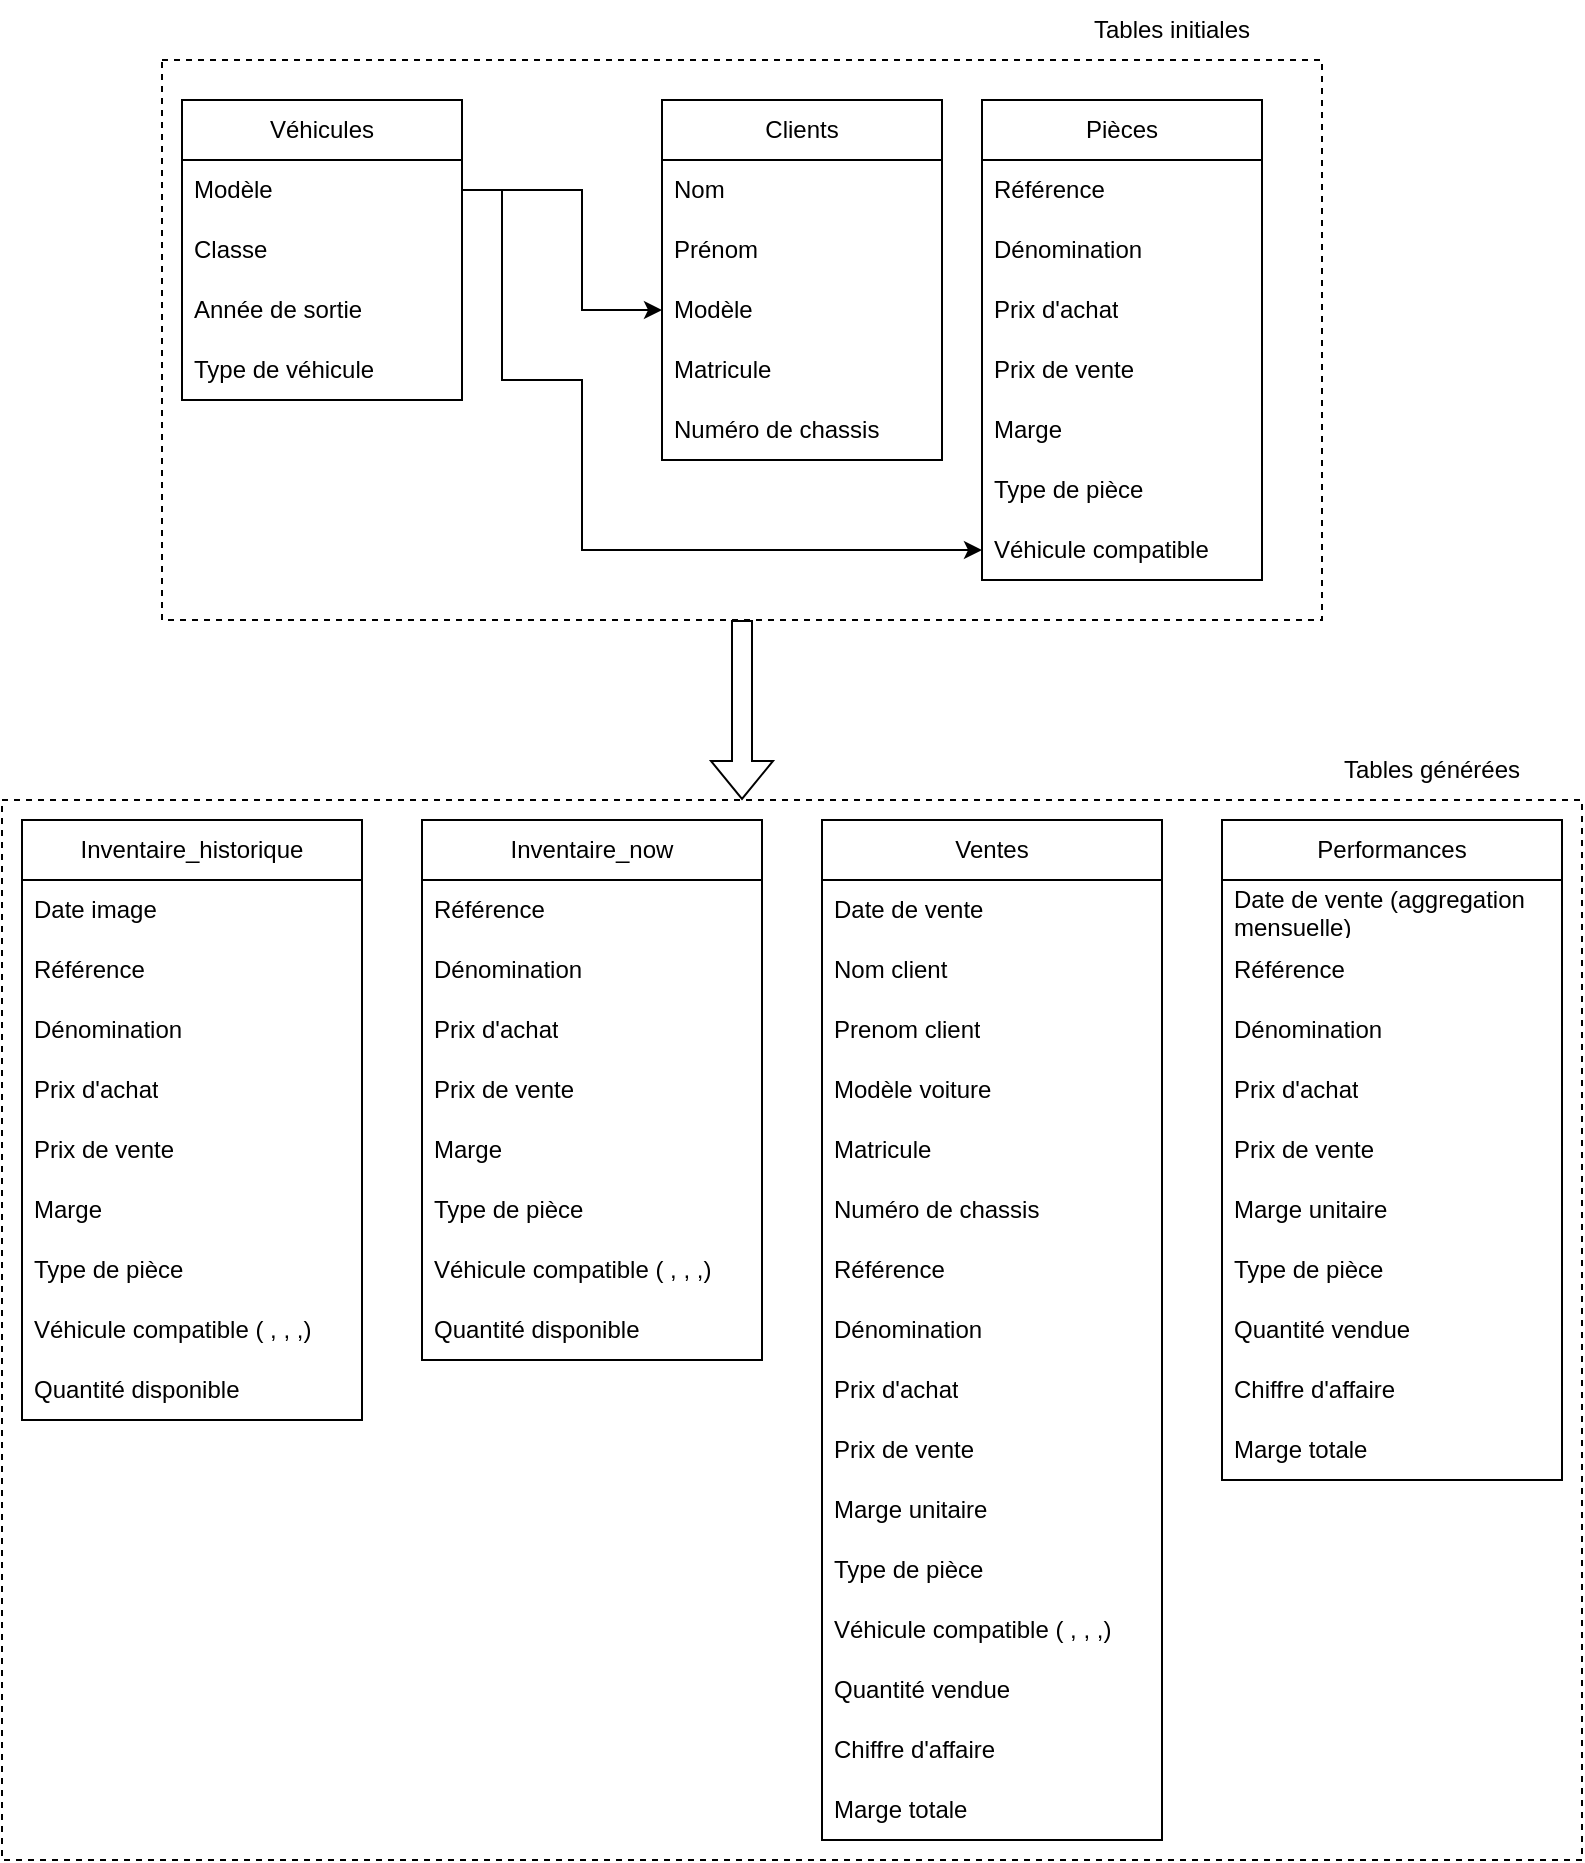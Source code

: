<mxfile version="21.1.2" type="device">
  <diagram id="C5RBs43oDa-KdzZeNtuy" name="Page-1">
    <mxGraphModel dx="1580" dy="887" grid="1" gridSize="10" guides="1" tooltips="1" connect="1" arrows="1" fold="1" page="1" pageScale="1" pageWidth="827" pageHeight="1169" math="0" shadow="0">
      <root>
        <mxCell id="WIyWlLk6GJQsqaUBKTNV-0" />
        <mxCell id="WIyWlLk6GJQsqaUBKTNV-1" parent="WIyWlLk6GJQsqaUBKTNV-0" />
        <mxCell id="_iFvjgj4UUoEMvlHP3eY-23" value="" style="rounded=0;whiteSpace=wrap;html=1;fillColor=none;dashed=1;" vertex="1" parent="WIyWlLk6GJQsqaUBKTNV-1">
          <mxGeometry x="30" y="470" width="790" height="530" as="geometry" />
        </mxCell>
        <mxCell id="_iFvjgj4UUoEMvlHP3eY-0" value="Véhicules" style="swimlane;fontStyle=0;childLayout=stackLayout;horizontal=1;startSize=30;horizontalStack=0;resizeParent=1;resizeParentMax=0;resizeLast=0;collapsible=1;marginBottom=0;whiteSpace=wrap;html=1;" vertex="1" parent="WIyWlLk6GJQsqaUBKTNV-1">
          <mxGeometry x="120" y="120" width="140" height="150" as="geometry" />
        </mxCell>
        <mxCell id="_iFvjgj4UUoEMvlHP3eY-1" value="Modèle" style="text;strokeColor=none;fillColor=none;align=left;verticalAlign=middle;spacingLeft=4;spacingRight=4;overflow=hidden;points=[[0,0.5],[1,0.5]];portConstraint=eastwest;rotatable=0;whiteSpace=wrap;html=1;" vertex="1" parent="_iFvjgj4UUoEMvlHP3eY-0">
          <mxGeometry y="30" width="140" height="30" as="geometry" />
        </mxCell>
        <mxCell id="_iFvjgj4UUoEMvlHP3eY-2" value="Classe" style="text;strokeColor=none;fillColor=none;align=left;verticalAlign=middle;spacingLeft=4;spacingRight=4;overflow=hidden;points=[[0,0.5],[1,0.5]];portConstraint=eastwest;rotatable=0;whiteSpace=wrap;html=1;" vertex="1" parent="_iFvjgj4UUoEMvlHP3eY-0">
          <mxGeometry y="60" width="140" height="30" as="geometry" />
        </mxCell>
        <mxCell id="_iFvjgj4UUoEMvlHP3eY-3" value="Année de sortie" style="text;strokeColor=none;fillColor=none;align=left;verticalAlign=middle;spacingLeft=4;spacingRight=4;overflow=hidden;points=[[0,0.5],[1,0.5]];portConstraint=eastwest;rotatable=0;whiteSpace=wrap;html=1;" vertex="1" parent="_iFvjgj4UUoEMvlHP3eY-0">
          <mxGeometry y="90" width="140" height="30" as="geometry" />
        </mxCell>
        <mxCell id="_iFvjgj4UUoEMvlHP3eY-4" value="Type de véhicule" style="text;strokeColor=none;fillColor=none;align=left;verticalAlign=middle;spacingLeft=4;spacingRight=4;overflow=hidden;points=[[0,0.5],[1,0.5]];portConstraint=eastwest;rotatable=0;whiteSpace=wrap;html=1;" vertex="1" parent="_iFvjgj4UUoEMvlHP3eY-0">
          <mxGeometry y="120" width="140" height="30" as="geometry" />
        </mxCell>
        <mxCell id="_iFvjgj4UUoEMvlHP3eY-5" value="Clients" style="swimlane;fontStyle=0;childLayout=stackLayout;horizontal=1;startSize=30;horizontalStack=0;resizeParent=1;resizeParentMax=0;resizeLast=0;collapsible=1;marginBottom=0;whiteSpace=wrap;html=1;" vertex="1" parent="WIyWlLk6GJQsqaUBKTNV-1">
          <mxGeometry x="360" y="120" width="140" height="180" as="geometry" />
        </mxCell>
        <mxCell id="_iFvjgj4UUoEMvlHP3eY-6" value="Nom" style="text;strokeColor=none;fillColor=none;align=left;verticalAlign=middle;spacingLeft=4;spacingRight=4;overflow=hidden;points=[[0,0.5],[1,0.5]];portConstraint=eastwest;rotatable=0;whiteSpace=wrap;html=1;" vertex="1" parent="_iFvjgj4UUoEMvlHP3eY-5">
          <mxGeometry y="30" width="140" height="30" as="geometry" />
        </mxCell>
        <mxCell id="_iFvjgj4UUoEMvlHP3eY-7" value="Prénom" style="text;strokeColor=none;fillColor=none;align=left;verticalAlign=middle;spacingLeft=4;spacingRight=4;overflow=hidden;points=[[0,0.5],[1,0.5]];portConstraint=eastwest;rotatable=0;whiteSpace=wrap;html=1;" vertex="1" parent="_iFvjgj4UUoEMvlHP3eY-5">
          <mxGeometry y="60" width="140" height="30" as="geometry" />
        </mxCell>
        <mxCell id="_iFvjgj4UUoEMvlHP3eY-8" value="Modèle" style="text;strokeColor=none;fillColor=none;align=left;verticalAlign=middle;spacingLeft=4;spacingRight=4;overflow=hidden;points=[[0,0.5],[1,0.5]];portConstraint=eastwest;rotatable=0;whiteSpace=wrap;html=1;" vertex="1" parent="_iFvjgj4UUoEMvlHP3eY-5">
          <mxGeometry y="90" width="140" height="30" as="geometry" />
        </mxCell>
        <mxCell id="_iFvjgj4UUoEMvlHP3eY-9" value="Matricule" style="text;strokeColor=none;fillColor=none;align=left;verticalAlign=middle;spacingLeft=4;spacingRight=4;overflow=hidden;points=[[0,0.5],[1,0.5]];portConstraint=eastwest;rotatable=0;whiteSpace=wrap;html=1;" vertex="1" parent="_iFvjgj4UUoEMvlHP3eY-5">
          <mxGeometry y="120" width="140" height="30" as="geometry" />
        </mxCell>
        <mxCell id="_iFvjgj4UUoEMvlHP3eY-11" value="Numéro de chassis" style="text;strokeColor=none;fillColor=none;align=left;verticalAlign=middle;spacingLeft=4;spacingRight=4;overflow=hidden;points=[[0,0.5],[1,0.5]];portConstraint=eastwest;rotatable=0;whiteSpace=wrap;html=1;" vertex="1" parent="_iFvjgj4UUoEMvlHP3eY-5">
          <mxGeometry y="150" width="140" height="30" as="geometry" />
        </mxCell>
        <mxCell id="_iFvjgj4UUoEMvlHP3eY-10" value="" style="endArrow=classic;html=1;rounded=0;exitX=1;exitY=0.5;exitDx=0;exitDy=0;entryX=0;entryY=0.5;entryDx=0;entryDy=0;" edge="1" parent="WIyWlLk6GJQsqaUBKTNV-1" source="_iFvjgj4UUoEMvlHP3eY-1" target="_iFvjgj4UUoEMvlHP3eY-8">
          <mxGeometry width="50" height="50" relative="1" as="geometry">
            <mxPoint x="260" y="300" as="sourcePoint" />
            <mxPoint x="310" y="250" as="targetPoint" />
            <Array as="points">
              <mxPoint x="320" y="165" />
              <mxPoint x="320" y="225" />
            </Array>
          </mxGeometry>
        </mxCell>
        <mxCell id="_iFvjgj4UUoEMvlHP3eY-12" value="Pièces" style="swimlane;fontStyle=0;childLayout=stackLayout;horizontal=1;startSize=30;horizontalStack=0;resizeParent=1;resizeParentMax=0;resizeLast=0;collapsible=1;marginBottom=0;whiteSpace=wrap;html=1;" vertex="1" parent="WIyWlLk6GJQsqaUBKTNV-1">
          <mxGeometry x="520" y="120" width="140" height="240" as="geometry" />
        </mxCell>
        <mxCell id="_iFvjgj4UUoEMvlHP3eY-13" value="Référence" style="text;strokeColor=none;fillColor=none;align=left;verticalAlign=middle;spacingLeft=4;spacingRight=4;overflow=hidden;points=[[0,0.5],[1,0.5]];portConstraint=eastwest;rotatable=0;whiteSpace=wrap;html=1;" vertex="1" parent="_iFvjgj4UUoEMvlHP3eY-12">
          <mxGeometry y="30" width="140" height="30" as="geometry" />
        </mxCell>
        <mxCell id="_iFvjgj4UUoEMvlHP3eY-14" value="Dénomination" style="text;strokeColor=none;fillColor=none;align=left;verticalAlign=middle;spacingLeft=4;spacingRight=4;overflow=hidden;points=[[0,0.5],[1,0.5]];portConstraint=eastwest;rotatable=0;whiteSpace=wrap;html=1;" vertex="1" parent="_iFvjgj4UUoEMvlHP3eY-12">
          <mxGeometry y="60" width="140" height="30" as="geometry" />
        </mxCell>
        <mxCell id="_iFvjgj4UUoEMvlHP3eY-15" value="Prix d&#39;achat" style="text;strokeColor=none;fillColor=none;align=left;verticalAlign=middle;spacingLeft=4;spacingRight=4;overflow=hidden;points=[[0,0.5],[1,0.5]];portConstraint=eastwest;rotatable=0;whiteSpace=wrap;html=1;" vertex="1" parent="_iFvjgj4UUoEMvlHP3eY-12">
          <mxGeometry y="90" width="140" height="30" as="geometry" />
        </mxCell>
        <mxCell id="_iFvjgj4UUoEMvlHP3eY-16" value="Prix de vente" style="text;strokeColor=none;fillColor=none;align=left;verticalAlign=middle;spacingLeft=4;spacingRight=4;overflow=hidden;points=[[0,0.5],[1,0.5]];portConstraint=eastwest;rotatable=0;whiteSpace=wrap;html=1;" vertex="1" parent="_iFvjgj4UUoEMvlHP3eY-12">
          <mxGeometry y="120" width="140" height="30" as="geometry" />
        </mxCell>
        <mxCell id="_iFvjgj4UUoEMvlHP3eY-17" value="Marge" style="text;strokeColor=none;fillColor=none;align=left;verticalAlign=middle;spacingLeft=4;spacingRight=4;overflow=hidden;points=[[0,0.5],[1,0.5]];portConstraint=eastwest;rotatable=0;whiteSpace=wrap;html=1;" vertex="1" parent="_iFvjgj4UUoEMvlHP3eY-12">
          <mxGeometry y="150" width="140" height="30" as="geometry" />
        </mxCell>
        <mxCell id="_iFvjgj4UUoEMvlHP3eY-19" value="Type de pièce" style="text;strokeColor=none;fillColor=none;align=left;verticalAlign=middle;spacingLeft=4;spacingRight=4;overflow=hidden;points=[[0,0.5],[1,0.5]];portConstraint=eastwest;rotatable=0;whiteSpace=wrap;html=1;" vertex="1" parent="_iFvjgj4UUoEMvlHP3eY-12">
          <mxGeometry y="180" width="140" height="30" as="geometry" />
        </mxCell>
        <mxCell id="_iFvjgj4UUoEMvlHP3eY-20" value="Véhicule compatible" style="text;strokeColor=none;fillColor=none;align=left;verticalAlign=middle;spacingLeft=4;spacingRight=4;overflow=hidden;points=[[0,0.5],[1,0.5]];portConstraint=eastwest;rotatable=0;whiteSpace=wrap;html=1;" vertex="1" parent="_iFvjgj4UUoEMvlHP3eY-12">
          <mxGeometry y="210" width="140" height="30" as="geometry" />
        </mxCell>
        <mxCell id="_iFvjgj4UUoEMvlHP3eY-21" value="" style="endArrow=classic;html=1;rounded=0;exitX=1;exitY=0.5;exitDx=0;exitDy=0;entryX=0;entryY=0.5;entryDx=0;entryDy=0;" edge="1" parent="WIyWlLk6GJQsqaUBKTNV-1" source="_iFvjgj4UUoEMvlHP3eY-1" target="_iFvjgj4UUoEMvlHP3eY-20">
          <mxGeometry width="50" height="50" relative="1" as="geometry">
            <mxPoint x="320" y="230" as="sourcePoint" />
            <mxPoint x="520" y="380" as="targetPoint" />
            <Array as="points">
              <mxPoint x="280" y="165" />
              <mxPoint x="280" y="260" />
              <mxPoint x="320" y="260" />
              <mxPoint x="320" y="345" />
            </Array>
          </mxGeometry>
        </mxCell>
        <mxCell id="_iFvjgj4UUoEMvlHP3eY-24" value="Tables générées" style="text;html=1;strokeColor=none;fillColor=none;align=center;verticalAlign=middle;whiteSpace=wrap;rounded=0;" vertex="1" parent="WIyWlLk6GJQsqaUBKTNV-1">
          <mxGeometry x="670" y="440" width="150" height="30" as="geometry" />
        </mxCell>
        <mxCell id="_iFvjgj4UUoEMvlHP3eY-25" value="Inventaire_now" style="swimlane;fontStyle=0;childLayout=stackLayout;horizontal=1;startSize=30;horizontalStack=0;resizeParent=1;resizeParentMax=0;resizeLast=0;collapsible=1;marginBottom=0;whiteSpace=wrap;html=1;" vertex="1" parent="WIyWlLk6GJQsqaUBKTNV-1">
          <mxGeometry x="240" y="480" width="170" height="270" as="geometry" />
        </mxCell>
        <mxCell id="_iFvjgj4UUoEMvlHP3eY-26" value="Référence" style="text;strokeColor=none;fillColor=none;align=left;verticalAlign=middle;spacingLeft=4;spacingRight=4;overflow=hidden;points=[[0,0.5],[1,0.5]];portConstraint=eastwest;rotatable=0;whiteSpace=wrap;html=1;" vertex="1" parent="_iFvjgj4UUoEMvlHP3eY-25">
          <mxGeometry y="30" width="170" height="30" as="geometry" />
        </mxCell>
        <mxCell id="_iFvjgj4UUoEMvlHP3eY-27" value="Dénomination" style="text;strokeColor=none;fillColor=none;align=left;verticalAlign=middle;spacingLeft=4;spacingRight=4;overflow=hidden;points=[[0,0.5],[1,0.5]];portConstraint=eastwest;rotatable=0;whiteSpace=wrap;html=1;" vertex="1" parent="_iFvjgj4UUoEMvlHP3eY-25">
          <mxGeometry y="60" width="170" height="30" as="geometry" />
        </mxCell>
        <mxCell id="_iFvjgj4UUoEMvlHP3eY-28" value="Prix d&#39;achat" style="text;strokeColor=none;fillColor=none;align=left;verticalAlign=middle;spacingLeft=4;spacingRight=4;overflow=hidden;points=[[0,0.5],[1,0.5]];portConstraint=eastwest;rotatable=0;whiteSpace=wrap;html=1;" vertex="1" parent="_iFvjgj4UUoEMvlHP3eY-25">
          <mxGeometry y="90" width="170" height="30" as="geometry" />
        </mxCell>
        <mxCell id="_iFvjgj4UUoEMvlHP3eY-31" value="Prix de vente" style="text;strokeColor=none;fillColor=none;align=left;verticalAlign=middle;spacingLeft=4;spacingRight=4;overflow=hidden;points=[[0,0.5],[1,0.5]];portConstraint=eastwest;rotatable=0;whiteSpace=wrap;html=1;" vertex="1" parent="_iFvjgj4UUoEMvlHP3eY-25">
          <mxGeometry y="120" width="170" height="30" as="geometry" />
        </mxCell>
        <mxCell id="_iFvjgj4UUoEMvlHP3eY-30" value="Marge" style="text;strokeColor=none;fillColor=none;align=left;verticalAlign=middle;spacingLeft=4;spacingRight=4;overflow=hidden;points=[[0,0.5],[1,0.5]];portConstraint=eastwest;rotatable=0;whiteSpace=wrap;html=1;" vertex="1" parent="_iFvjgj4UUoEMvlHP3eY-25">
          <mxGeometry y="150" width="170" height="30" as="geometry" />
        </mxCell>
        <mxCell id="_iFvjgj4UUoEMvlHP3eY-29" value="Type de pièce" style="text;strokeColor=none;fillColor=none;align=left;verticalAlign=middle;spacingLeft=4;spacingRight=4;overflow=hidden;points=[[0,0.5],[1,0.5]];portConstraint=eastwest;rotatable=0;whiteSpace=wrap;html=1;" vertex="1" parent="_iFvjgj4UUoEMvlHP3eY-25">
          <mxGeometry y="180" width="170" height="30" as="geometry" />
        </mxCell>
        <mxCell id="_iFvjgj4UUoEMvlHP3eY-32" value="Véhicule compatible ( , , ,)" style="text;strokeColor=none;fillColor=none;align=left;verticalAlign=middle;spacingLeft=4;spacingRight=4;overflow=hidden;points=[[0,0.5],[1,0.5]];portConstraint=eastwest;rotatable=0;whiteSpace=wrap;html=1;" vertex="1" parent="_iFvjgj4UUoEMvlHP3eY-25">
          <mxGeometry y="210" width="170" height="30" as="geometry" />
        </mxCell>
        <mxCell id="_iFvjgj4UUoEMvlHP3eY-33" value="Quantité disponible" style="text;strokeColor=none;fillColor=none;align=left;verticalAlign=middle;spacingLeft=4;spacingRight=4;overflow=hidden;points=[[0,0.5],[1,0.5]];portConstraint=eastwest;rotatable=0;whiteSpace=wrap;html=1;" vertex="1" parent="_iFvjgj4UUoEMvlHP3eY-25">
          <mxGeometry y="240" width="170" height="30" as="geometry" />
        </mxCell>
        <mxCell id="_iFvjgj4UUoEMvlHP3eY-34" value="Ventes" style="swimlane;fontStyle=0;childLayout=stackLayout;horizontal=1;startSize=30;horizontalStack=0;resizeParent=1;resizeParentMax=0;resizeLast=0;collapsible=1;marginBottom=0;whiteSpace=wrap;html=1;" vertex="1" parent="WIyWlLk6GJQsqaUBKTNV-1">
          <mxGeometry x="440" y="480" width="170" height="510" as="geometry" />
        </mxCell>
        <mxCell id="_iFvjgj4UUoEMvlHP3eY-60" value="Date de vente" style="text;strokeColor=none;fillColor=none;align=left;verticalAlign=middle;spacingLeft=4;spacingRight=4;overflow=hidden;points=[[0,0.5],[1,0.5]];portConstraint=eastwest;rotatable=0;whiteSpace=wrap;html=1;" vertex="1" parent="_iFvjgj4UUoEMvlHP3eY-34">
          <mxGeometry y="30" width="170" height="30" as="geometry" />
        </mxCell>
        <mxCell id="_iFvjgj4UUoEMvlHP3eY-55" value="Nom client" style="text;strokeColor=none;fillColor=none;align=left;verticalAlign=middle;spacingLeft=4;spacingRight=4;overflow=hidden;points=[[0,0.5],[1,0.5]];portConstraint=eastwest;rotatable=0;whiteSpace=wrap;html=1;" vertex="1" parent="_iFvjgj4UUoEMvlHP3eY-34">
          <mxGeometry y="60" width="170" height="30" as="geometry" />
        </mxCell>
        <mxCell id="_iFvjgj4UUoEMvlHP3eY-58" value="Prenom client" style="text;strokeColor=none;fillColor=none;align=left;verticalAlign=middle;spacingLeft=4;spacingRight=4;overflow=hidden;points=[[0,0.5],[1,0.5]];portConstraint=eastwest;rotatable=0;whiteSpace=wrap;html=1;" vertex="1" parent="_iFvjgj4UUoEMvlHP3eY-34">
          <mxGeometry y="90" width="170" height="30" as="geometry" />
        </mxCell>
        <mxCell id="_iFvjgj4UUoEMvlHP3eY-57" value="Modèle voiture" style="text;strokeColor=none;fillColor=none;align=left;verticalAlign=middle;spacingLeft=4;spacingRight=4;overflow=hidden;points=[[0,0.5],[1,0.5]];portConstraint=eastwest;rotatable=0;whiteSpace=wrap;html=1;" vertex="1" parent="_iFvjgj4UUoEMvlHP3eY-34">
          <mxGeometry y="120" width="170" height="30" as="geometry" />
        </mxCell>
        <mxCell id="_iFvjgj4UUoEMvlHP3eY-56" value="Matricule" style="text;strokeColor=none;fillColor=none;align=left;verticalAlign=middle;spacingLeft=4;spacingRight=4;overflow=hidden;points=[[0,0.5],[1,0.5]];portConstraint=eastwest;rotatable=0;whiteSpace=wrap;html=1;" vertex="1" parent="_iFvjgj4UUoEMvlHP3eY-34">
          <mxGeometry y="150" width="170" height="30" as="geometry" />
        </mxCell>
        <mxCell id="_iFvjgj4UUoEMvlHP3eY-59" value="Numéro de chassis" style="text;strokeColor=none;fillColor=none;align=left;verticalAlign=middle;spacingLeft=4;spacingRight=4;overflow=hidden;points=[[0,0.5],[1,0.5]];portConstraint=eastwest;rotatable=0;whiteSpace=wrap;html=1;" vertex="1" parent="_iFvjgj4UUoEMvlHP3eY-34">
          <mxGeometry y="180" width="170" height="30" as="geometry" />
        </mxCell>
        <mxCell id="_iFvjgj4UUoEMvlHP3eY-35" value="Référence" style="text;strokeColor=none;fillColor=none;align=left;verticalAlign=middle;spacingLeft=4;spacingRight=4;overflow=hidden;points=[[0,0.5],[1,0.5]];portConstraint=eastwest;rotatable=0;whiteSpace=wrap;html=1;" vertex="1" parent="_iFvjgj4UUoEMvlHP3eY-34">
          <mxGeometry y="210" width="170" height="30" as="geometry" />
        </mxCell>
        <mxCell id="_iFvjgj4UUoEMvlHP3eY-36" value="Dénomination" style="text;strokeColor=none;fillColor=none;align=left;verticalAlign=middle;spacingLeft=4;spacingRight=4;overflow=hidden;points=[[0,0.5],[1,0.5]];portConstraint=eastwest;rotatable=0;whiteSpace=wrap;html=1;" vertex="1" parent="_iFvjgj4UUoEMvlHP3eY-34">
          <mxGeometry y="240" width="170" height="30" as="geometry" />
        </mxCell>
        <mxCell id="_iFvjgj4UUoEMvlHP3eY-37" value="Prix d&#39;achat" style="text;strokeColor=none;fillColor=none;align=left;verticalAlign=middle;spacingLeft=4;spacingRight=4;overflow=hidden;points=[[0,0.5],[1,0.5]];portConstraint=eastwest;rotatable=0;whiteSpace=wrap;html=1;" vertex="1" parent="_iFvjgj4UUoEMvlHP3eY-34">
          <mxGeometry y="270" width="170" height="30" as="geometry" />
        </mxCell>
        <mxCell id="_iFvjgj4UUoEMvlHP3eY-38" value="Prix de vente" style="text;strokeColor=none;fillColor=none;align=left;verticalAlign=middle;spacingLeft=4;spacingRight=4;overflow=hidden;points=[[0,0.5],[1,0.5]];portConstraint=eastwest;rotatable=0;whiteSpace=wrap;html=1;" vertex="1" parent="_iFvjgj4UUoEMvlHP3eY-34">
          <mxGeometry y="300" width="170" height="30" as="geometry" />
        </mxCell>
        <mxCell id="_iFvjgj4UUoEMvlHP3eY-39" value="Marge unitaire" style="text;strokeColor=none;fillColor=none;align=left;verticalAlign=middle;spacingLeft=4;spacingRight=4;overflow=hidden;points=[[0,0.5],[1,0.5]];portConstraint=eastwest;rotatable=0;whiteSpace=wrap;html=1;" vertex="1" parent="_iFvjgj4UUoEMvlHP3eY-34">
          <mxGeometry y="330" width="170" height="30" as="geometry" />
        </mxCell>
        <mxCell id="_iFvjgj4UUoEMvlHP3eY-40" value="Type de pièce" style="text;strokeColor=none;fillColor=none;align=left;verticalAlign=middle;spacingLeft=4;spacingRight=4;overflow=hidden;points=[[0,0.5],[1,0.5]];portConstraint=eastwest;rotatable=0;whiteSpace=wrap;html=1;" vertex="1" parent="_iFvjgj4UUoEMvlHP3eY-34">
          <mxGeometry y="360" width="170" height="30" as="geometry" />
        </mxCell>
        <mxCell id="_iFvjgj4UUoEMvlHP3eY-41" value="Véhicule compatible ( , , ,)" style="text;strokeColor=none;fillColor=none;align=left;verticalAlign=middle;spacingLeft=4;spacingRight=4;overflow=hidden;points=[[0,0.5],[1,0.5]];portConstraint=eastwest;rotatable=0;whiteSpace=wrap;html=1;" vertex="1" parent="_iFvjgj4UUoEMvlHP3eY-34">
          <mxGeometry y="390" width="170" height="30" as="geometry" />
        </mxCell>
        <mxCell id="_iFvjgj4UUoEMvlHP3eY-42" value="Quantité vendue" style="text;strokeColor=none;fillColor=none;align=left;verticalAlign=middle;spacingLeft=4;spacingRight=4;overflow=hidden;points=[[0,0.5],[1,0.5]];portConstraint=eastwest;rotatable=0;whiteSpace=wrap;html=1;" vertex="1" parent="_iFvjgj4UUoEMvlHP3eY-34">
          <mxGeometry y="420" width="170" height="30" as="geometry" />
        </mxCell>
        <mxCell id="_iFvjgj4UUoEMvlHP3eY-53" value="Chiffre d&#39;affaire" style="text;strokeColor=none;fillColor=none;align=left;verticalAlign=middle;spacingLeft=4;spacingRight=4;overflow=hidden;points=[[0,0.5],[1,0.5]];portConstraint=eastwest;rotatable=0;whiteSpace=wrap;html=1;" vertex="1" parent="_iFvjgj4UUoEMvlHP3eY-34">
          <mxGeometry y="450" width="170" height="30" as="geometry" />
        </mxCell>
        <mxCell id="_iFvjgj4UUoEMvlHP3eY-54" value="Marge totale" style="text;strokeColor=none;fillColor=none;align=left;verticalAlign=middle;spacingLeft=4;spacingRight=4;overflow=hidden;points=[[0,0.5],[1,0.5]];portConstraint=eastwest;rotatable=0;whiteSpace=wrap;html=1;" vertex="1" parent="_iFvjgj4UUoEMvlHP3eY-34">
          <mxGeometry y="480" width="170" height="30" as="geometry" />
        </mxCell>
        <mxCell id="_iFvjgj4UUoEMvlHP3eY-43" value="Inventaire_historique" style="swimlane;fontStyle=0;childLayout=stackLayout;horizontal=1;startSize=30;horizontalStack=0;resizeParent=1;resizeParentMax=0;resizeLast=0;collapsible=1;marginBottom=0;whiteSpace=wrap;html=1;" vertex="1" parent="WIyWlLk6GJQsqaUBKTNV-1">
          <mxGeometry x="40" y="480" width="170" height="300" as="geometry" />
        </mxCell>
        <mxCell id="_iFvjgj4UUoEMvlHP3eY-52" value="Date image" style="text;strokeColor=none;fillColor=none;align=left;verticalAlign=middle;spacingLeft=4;spacingRight=4;overflow=hidden;points=[[0,0.5],[1,0.5]];portConstraint=eastwest;rotatable=0;whiteSpace=wrap;html=1;" vertex="1" parent="_iFvjgj4UUoEMvlHP3eY-43">
          <mxGeometry y="30" width="170" height="30" as="geometry" />
        </mxCell>
        <mxCell id="_iFvjgj4UUoEMvlHP3eY-44" value="Référence" style="text;strokeColor=none;fillColor=none;align=left;verticalAlign=middle;spacingLeft=4;spacingRight=4;overflow=hidden;points=[[0,0.5],[1,0.5]];portConstraint=eastwest;rotatable=0;whiteSpace=wrap;html=1;" vertex="1" parent="_iFvjgj4UUoEMvlHP3eY-43">
          <mxGeometry y="60" width="170" height="30" as="geometry" />
        </mxCell>
        <mxCell id="_iFvjgj4UUoEMvlHP3eY-45" value="Dénomination" style="text;strokeColor=none;fillColor=none;align=left;verticalAlign=middle;spacingLeft=4;spacingRight=4;overflow=hidden;points=[[0,0.5],[1,0.5]];portConstraint=eastwest;rotatable=0;whiteSpace=wrap;html=1;" vertex="1" parent="_iFvjgj4UUoEMvlHP3eY-43">
          <mxGeometry y="90" width="170" height="30" as="geometry" />
        </mxCell>
        <mxCell id="_iFvjgj4UUoEMvlHP3eY-46" value="Prix d&#39;achat" style="text;strokeColor=none;fillColor=none;align=left;verticalAlign=middle;spacingLeft=4;spacingRight=4;overflow=hidden;points=[[0,0.5],[1,0.5]];portConstraint=eastwest;rotatable=0;whiteSpace=wrap;html=1;" vertex="1" parent="_iFvjgj4UUoEMvlHP3eY-43">
          <mxGeometry y="120" width="170" height="30" as="geometry" />
        </mxCell>
        <mxCell id="_iFvjgj4UUoEMvlHP3eY-47" value="Prix de vente" style="text;strokeColor=none;fillColor=none;align=left;verticalAlign=middle;spacingLeft=4;spacingRight=4;overflow=hidden;points=[[0,0.5],[1,0.5]];portConstraint=eastwest;rotatable=0;whiteSpace=wrap;html=1;" vertex="1" parent="_iFvjgj4UUoEMvlHP3eY-43">
          <mxGeometry y="150" width="170" height="30" as="geometry" />
        </mxCell>
        <mxCell id="_iFvjgj4UUoEMvlHP3eY-48" value="Marge" style="text;strokeColor=none;fillColor=none;align=left;verticalAlign=middle;spacingLeft=4;spacingRight=4;overflow=hidden;points=[[0,0.5],[1,0.5]];portConstraint=eastwest;rotatable=0;whiteSpace=wrap;html=1;" vertex="1" parent="_iFvjgj4UUoEMvlHP3eY-43">
          <mxGeometry y="180" width="170" height="30" as="geometry" />
        </mxCell>
        <mxCell id="_iFvjgj4UUoEMvlHP3eY-49" value="Type de pièce" style="text;strokeColor=none;fillColor=none;align=left;verticalAlign=middle;spacingLeft=4;spacingRight=4;overflow=hidden;points=[[0,0.5],[1,0.5]];portConstraint=eastwest;rotatable=0;whiteSpace=wrap;html=1;" vertex="1" parent="_iFvjgj4UUoEMvlHP3eY-43">
          <mxGeometry y="210" width="170" height="30" as="geometry" />
        </mxCell>
        <mxCell id="_iFvjgj4UUoEMvlHP3eY-50" value="Véhicule compatible ( , , ,)" style="text;strokeColor=none;fillColor=none;align=left;verticalAlign=middle;spacingLeft=4;spacingRight=4;overflow=hidden;points=[[0,0.5],[1,0.5]];portConstraint=eastwest;rotatable=0;whiteSpace=wrap;html=1;" vertex="1" parent="_iFvjgj4UUoEMvlHP3eY-43">
          <mxGeometry y="240" width="170" height="30" as="geometry" />
        </mxCell>
        <mxCell id="_iFvjgj4UUoEMvlHP3eY-51" value="Quantité disponible" style="text;strokeColor=none;fillColor=none;align=left;verticalAlign=middle;spacingLeft=4;spacingRight=4;overflow=hidden;points=[[0,0.5],[1,0.5]];portConstraint=eastwest;rotatable=0;whiteSpace=wrap;html=1;" vertex="1" parent="_iFvjgj4UUoEMvlHP3eY-43">
          <mxGeometry y="270" width="170" height="30" as="geometry" />
        </mxCell>
        <mxCell id="_iFvjgj4UUoEMvlHP3eY-61" value="Performances" style="swimlane;fontStyle=0;childLayout=stackLayout;horizontal=1;startSize=30;horizontalStack=0;resizeParent=1;resizeParentMax=0;resizeLast=0;collapsible=1;marginBottom=0;whiteSpace=wrap;html=1;" vertex="1" parent="WIyWlLk6GJQsqaUBKTNV-1">
          <mxGeometry x="640" y="480" width="170" height="330" as="geometry" />
        </mxCell>
        <mxCell id="_iFvjgj4UUoEMvlHP3eY-62" value="Date de vente (aggregation mensuelle)" style="text;strokeColor=none;fillColor=none;align=left;verticalAlign=middle;spacingLeft=4;spacingRight=4;overflow=hidden;points=[[0,0.5],[1,0.5]];portConstraint=eastwest;rotatable=0;whiteSpace=wrap;html=1;" vertex="1" parent="_iFvjgj4UUoEMvlHP3eY-61">
          <mxGeometry y="30" width="170" height="30" as="geometry" />
        </mxCell>
        <mxCell id="_iFvjgj4UUoEMvlHP3eY-68" value="Référence" style="text;strokeColor=none;fillColor=none;align=left;verticalAlign=middle;spacingLeft=4;spacingRight=4;overflow=hidden;points=[[0,0.5],[1,0.5]];portConstraint=eastwest;rotatable=0;whiteSpace=wrap;html=1;" vertex="1" parent="_iFvjgj4UUoEMvlHP3eY-61">
          <mxGeometry y="60" width="170" height="30" as="geometry" />
        </mxCell>
        <mxCell id="_iFvjgj4UUoEMvlHP3eY-69" value="Dénomination" style="text;strokeColor=none;fillColor=none;align=left;verticalAlign=middle;spacingLeft=4;spacingRight=4;overflow=hidden;points=[[0,0.5],[1,0.5]];portConstraint=eastwest;rotatable=0;whiteSpace=wrap;html=1;" vertex="1" parent="_iFvjgj4UUoEMvlHP3eY-61">
          <mxGeometry y="90" width="170" height="30" as="geometry" />
        </mxCell>
        <mxCell id="_iFvjgj4UUoEMvlHP3eY-70" value="Prix d&#39;achat" style="text;strokeColor=none;fillColor=none;align=left;verticalAlign=middle;spacingLeft=4;spacingRight=4;overflow=hidden;points=[[0,0.5],[1,0.5]];portConstraint=eastwest;rotatable=0;whiteSpace=wrap;html=1;" vertex="1" parent="_iFvjgj4UUoEMvlHP3eY-61">
          <mxGeometry y="120" width="170" height="30" as="geometry" />
        </mxCell>
        <mxCell id="_iFvjgj4UUoEMvlHP3eY-71" value="Prix de vente" style="text;strokeColor=none;fillColor=none;align=left;verticalAlign=middle;spacingLeft=4;spacingRight=4;overflow=hidden;points=[[0,0.5],[1,0.5]];portConstraint=eastwest;rotatable=0;whiteSpace=wrap;html=1;" vertex="1" parent="_iFvjgj4UUoEMvlHP3eY-61">
          <mxGeometry y="150" width="170" height="30" as="geometry" />
        </mxCell>
        <mxCell id="_iFvjgj4UUoEMvlHP3eY-72" value="Marge unitaire" style="text;strokeColor=none;fillColor=none;align=left;verticalAlign=middle;spacingLeft=4;spacingRight=4;overflow=hidden;points=[[0,0.5],[1,0.5]];portConstraint=eastwest;rotatable=0;whiteSpace=wrap;html=1;" vertex="1" parent="_iFvjgj4UUoEMvlHP3eY-61">
          <mxGeometry y="180" width="170" height="30" as="geometry" />
        </mxCell>
        <mxCell id="_iFvjgj4UUoEMvlHP3eY-73" value="Type de pièce" style="text;strokeColor=none;fillColor=none;align=left;verticalAlign=middle;spacingLeft=4;spacingRight=4;overflow=hidden;points=[[0,0.5],[1,0.5]];portConstraint=eastwest;rotatable=0;whiteSpace=wrap;html=1;" vertex="1" parent="_iFvjgj4UUoEMvlHP3eY-61">
          <mxGeometry y="210" width="170" height="30" as="geometry" />
        </mxCell>
        <mxCell id="_iFvjgj4UUoEMvlHP3eY-75" value="Quantité vendue" style="text;strokeColor=none;fillColor=none;align=left;verticalAlign=middle;spacingLeft=4;spacingRight=4;overflow=hidden;points=[[0,0.5],[1,0.5]];portConstraint=eastwest;rotatable=0;whiteSpace=wrap;html=1;" vertex="1" parent="_iFvjgj4UUoEMvlHP3eY-61">
          <mxGeometry y="240" width="170" height="30" as="geometry" />
        </mxCell>
        <mxCell id="_iFvjgj4UUoEMvlHP3eY-76" value="Chiffre d&#39;affaire" style="text;strokeColor=none;fillColor=none;align=left;verticalAlign=middle;spacingLeft=4;spacingRight=4;overflow=hidden;points=[[0,0.5],[1,0.5]];portConstraint=eastwest;rotatable=0;whiteSpace=wrap;html=1;" vertex="1" parent="_iFvjgj4UUoEMvlHP3eY-61">
          <mxGeometry y="270" width="170" height="30" as="geometry" />
        </mxCell>
        <mxCell id="_iFvjgj4UUoEMvlHP3eY-77" value="Marge totale" style="text;strokeColor=none;fillColor=none;align=left;verticalAlign=middle;spacingLeft=4;spacingRight=4;overflow=hidden;points=[[0,0.5],[1,0.5]];portConstraint=eastwest;rotatable=0;whiteSpace=wrap;html=1;" vertex="1" parent="_iFvjgj4UUoEMvlHP3eY-61">
          <mxGeometry y="300" width="170" height="30" as="geometry" />
        </mxCell>
        <mxCell id="_iFvjgj4UUoEMvlHP3eY-78" value="" style="rounded=0;whiteSpace=wrap;html=1;fillColor=none;dashed=1;" vertex="1" parent="WIyWlLk6GJQsqaUBKTNV-1">
          <mxGeometry x="110" y="100" width="580" height="280" as="geometry" />
        </mxCell>
        <mxCell id="_iFvjgj4UUoEMvlHP3eY-79" value="Tables initiales" style="text;html=1;strokeColor=none;fillColor=none;align=center;verticalAlign=middle;whiteSpace=wrap;rounded=0;" vertex="1" parent="WIyWlLk6GJQsqaUBKTNV-1">
          <mxGeometry x="540" y="70" width="150" height="30" as="geometry" />
        </mxCell>
        <mxCell id="_iFvjgj4UUoEMvlHP3eY-80" value="" style="shape=flexArrow;endArrow=classic;html=1;rounded=0;exitX=0.5;exitY=1;exitDx=0;exitDy=0;" edge="1" parent="WIyWlLk6GJQsqaUBKTNV-1" source="_iFvjgj4UUoEMvlHP3eY-78">
          <mxGeometry width="50" height="50" relative="1" as="geometry">
            <mxPoint x="470" y="480" as="sourcePoint" />
            <mxPoint x="400" y="470" as="targetPoint" />
          </mxGeometry>
        </mxCell>
      </root>
    </mxGraphModel>
  </diagram>
</mxfile>
